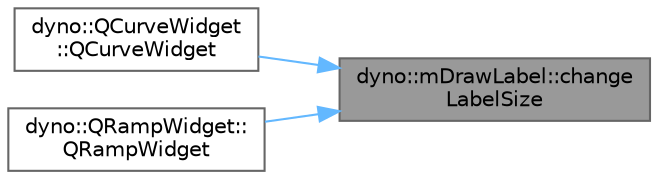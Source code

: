 digraph "dyno::mDrawLabel::changeLabelSize"
{
 // LATEX_PDF_SIZE
  bgcolor="transparent";
  edge [fontname=Helvetica,fontsize=10,labelfontname=Helvetica,labelfontsize=10];
  node [fontname=Helvetica,fontsize=10,shape=box,height=0.2,width=0.4];
  rankdir="RL";
  Node1 [id="Node000001",label="dyno::mDrawLabel::change\lLabelSize",height=0.2,width=0.4,color="gray40", fillcolor="grey60", style="filled", fontcolor="black",tooltip=" "];
  Node1 -> Node2 [id="edge1_Node000001_Node000002",dir="back",color="steelblue1",style="solid",tooltip=" "];
  Node2 [id="Node000002",label="dyno::QCurveWidget\l::QCurveWidget",height=0.2,width=0.4,color="grey40", fillcolor="white", style="filled",URL="$classdyno_1_1_q_curve_widget.html#a109463c9053c273c1512072060927834",tooltip=" "];
  Node1 -> Node3 [id="edge2_Node000001_Node000003",dir="back",color="steelblue1",style="solid",tooltip=" "];
  Node3 [id="Node000003",label="dyno::QRampWidget::\lQRampWidget",height=0.2,width=0.4,color="grey40", fillcolor="white", style="filled",URL="$classdyno_1_1_q_ramp_widget.html#a2d99716dc72c464d5d557373d500a32e",tooltip=" "];
}

